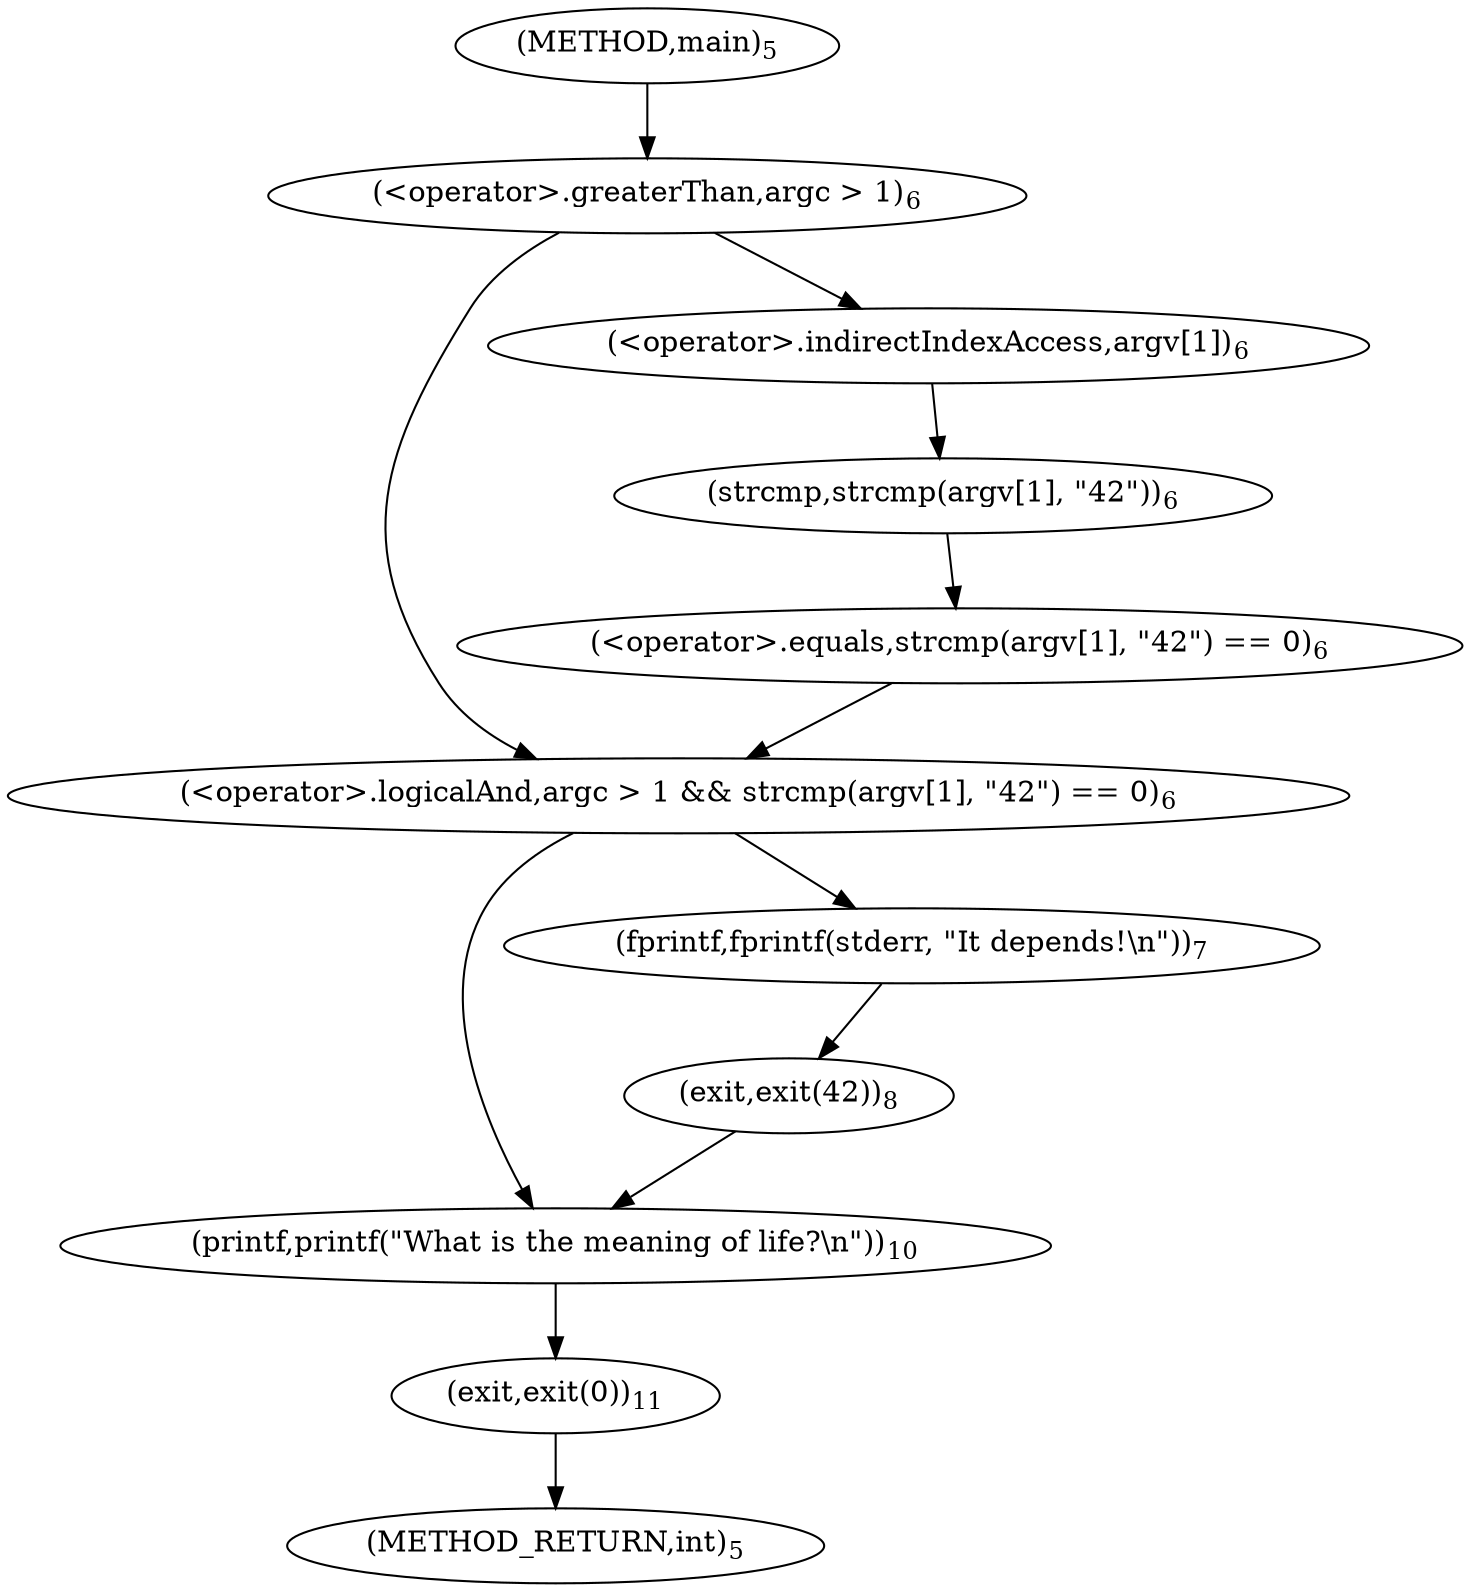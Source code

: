 digraph "main" {  
"29" [label = <(printf,printf(&quot;What is the meaning of life?\n&quot;))<SUB>10</SUB>> ]
"31" [label = <(exit,exit(0))<SUB>11</SUB>> ]
"12" [label = <(&lt;operator&gt;.logicalAnd,argc &gt; 1 &amp;&amp; strcmp(argv[1], &quot;42&quot;) == 0)<SUB>6</SUB>> ]
"13" [label = <(&lt;operator&gt;.greaterThan,argc &gt; 1)<SUB>6</SUB>> ]
"16" [label = <(&lt;operator&gt;.equals,strcmp(argv[1], &quot;42&quot;) == 0)<SUB>6</SUB>> ]
"24" [label = <(fprintf,fprintf(stderr, &quot;It depends!\n&quot;))<SUB>7</SUB>> ]
"27" [label = <(exit,exit(42))<SUB>8</SUB>> ]
"17" [label = <(strcmp,strcmp(argv[1], &quot;42&quot;))<SUB>6</SUB>> ]
"18" [label = <(&lt;operator&gt;.indirectIndexAccess,argv[1])<SUB>6</SUB>> ]
"7" [label = <(METHOD,main)<SUB>5</SUB>> ]
"33" [label = <(METHOD_RETURN,int)<SUB>5</SUB>> ]
  "29" -> "31" 
  "31" -> "33" 
  "12" -> "24" 
  "12" -> "29" 
  "13" -> "12" 
  "13" -> "18" 
  "16" -> "12" 
  "24" -> "27" 
  "27" -> "29" 
  "17" -> "16" 
  "18" -> "17" 
  "7" -> "13" 
}
